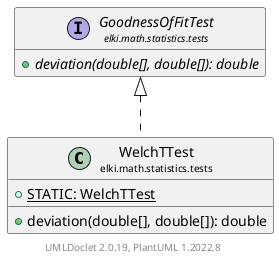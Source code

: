 @startuml
    remove .*\.(Instance|Par|Parameterizer|Factory)$
    set namespaceSeparator none
    hide empty fields
    hide empty methods

    class "<size:14>WelchTTest\n<size:10>elki.math.statistics.tests" as elki.math.statistics.tests.WelchTTest [[WelchTTest.html]] {
        {static} +STATIC: WelchTTest
        +deviation(double[], double[]): double
    }

    interface "<size:14>GoodnessOfFitTest\n<size:10>elki.math.statistics.tests" as elki.math.statistics.tests.GoodnessOfFitTest [[GoodnessOfFitTest.html]] {
        {abstract} +deviation(double[], double[]): double
    }
    class "<size:14>WelchTTest.Par\n<size:10>elki.math.statistics.tests" as elki.math.statistics.tests.WelchTTest.Par [[WelchTTest.Par.html]]

    elki.math.statistics.tests.GoodnessOfFitTest <|.. elki.math.statistics.tests.WelchTTest
    elki.math.statistics.tests.WelchTTest +-- elki.math.statistics.tests.WelchTTest.Par

    center footer UMLDoclet 2.0.19, PlantUML 1.2022.8
@enduml
